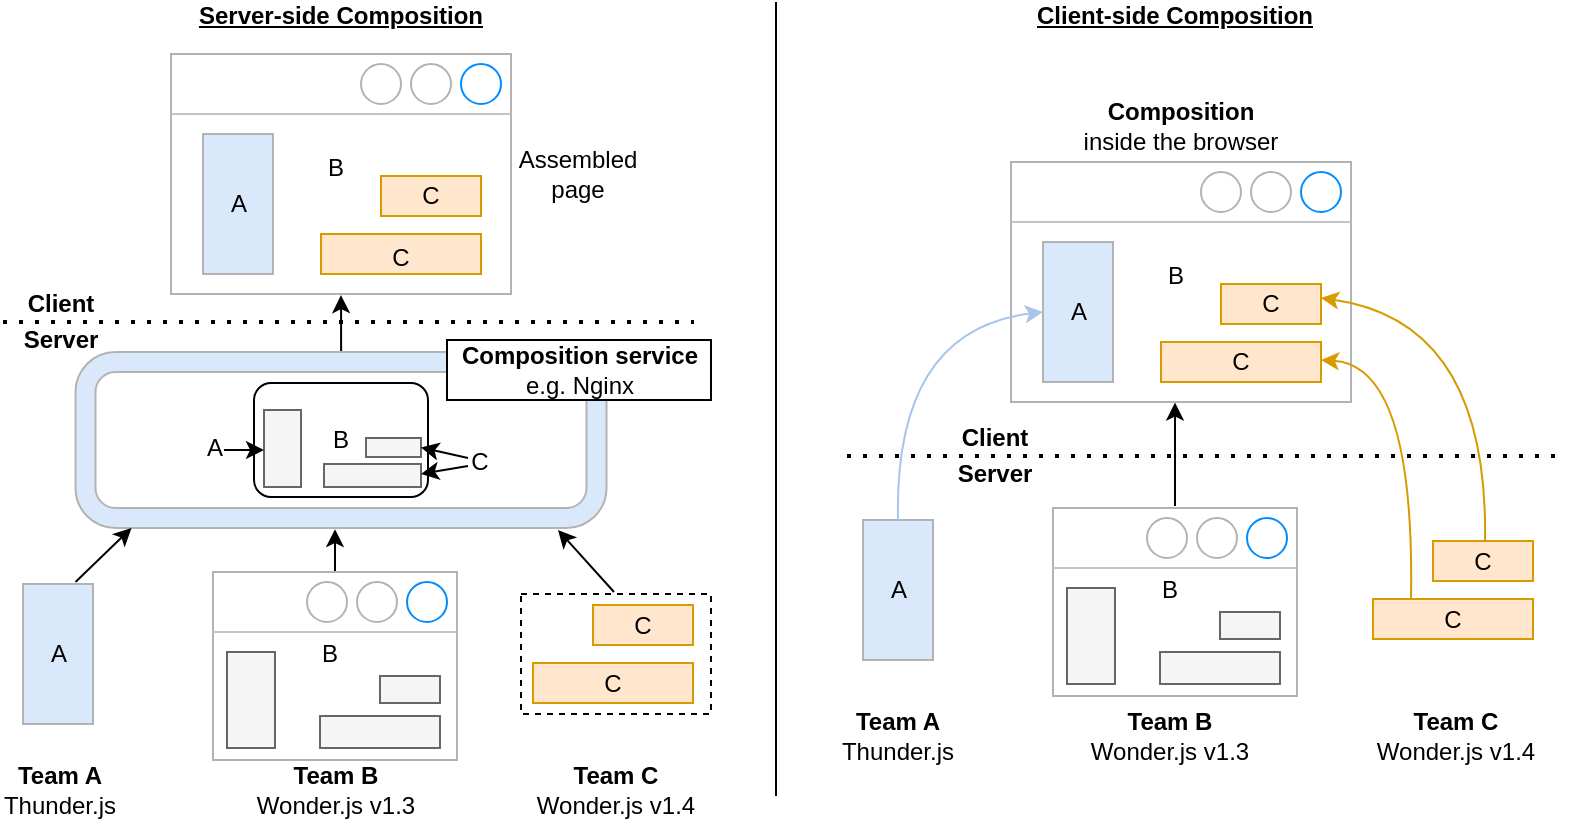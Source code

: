 <mxfile version="19.0.3" type="device"><diagram id="fwaqXe-doiTS001uNOTN" name="Page-1"><mxGraphModel dx="950" dy="494" grid="0" gridSize="10" guides="1" tooltips="1" connect="1" arrows="1" fold="1" page="1" pageScale="1" pageWidth="790" pageHeight="420" math="0" shadow="0"><root><mxCell id="0"/><mxCell id="1" parent="0"/><mxCell id="on7cBlf74n-kiwenyOoF-53" style="edgeStyle=orthogonalEdgeStyle;rounded=0;orthogonalLoop=1;jettySize=auto;html=1;" parent="1" source="on7cBlf74n-kiwenyOoF-2" edge="1"><mxGeometry relative="1" as="geometry"><mxPoint x="172.5" y="270.571" as="targetPoint"/></mxGeometry></mxCell><mxCell id="on7cBlf74n-kiwenyOoF-2" value="" style="strokeWidth=1;shadow=0;dashed=0;align=center;html=1;shape=mxgraph.mockup.containers.window;align=left;verticalAlign=top;spacingLeft=8;strokeColor2=#008cff;strokeColor3=#c4c4c4;fontColor=#666666;mainText=;fontSize=17;labelBackgroundColor=none;strokeColor=#B3B3B3;" parent="1" vertex="1"><mxGeometry x="111.5" y="292" width="122" height="94" as="geometry"/></mxCell><mxCell id="on7cBlf74n-kiwenyOoF-3" value="" style="rounded=0;whiteSpace=wrap;html=1;fontColor=#333333;strokeColor=#666666;fillColor=#f5f5f5;" parent="1" vertex="1"><mxGeometry x="118.5" y="332" width="24" height="48" as="geometry"/></mxCell><mxCell id="on7cBlf74n-kiwenyOoF-4" value="" style="rounded=0;whiteSpace=wrap;html=1;strokeColor=#666666;fillColor=#f5f5f5;fontColor=#333333;" parent="1" vertex="1"><mxGeometry x="195" y="344" width="30" height="13.5" as="geometry"/></mxCell><mxCell id="on7cBlf74n-kiwenyOoF-5" value="" style="rounded=0;whiteSpace=wrap;html=1;strokeColor=#666666;fillColor=#f5f5f5;fontColor=#333333;" parent="1" vertex="1"><mxGeometry x="165" y="364" width="60" height="16" as="geometry"/></mxCell><mxCell id="on7cBlf74n-kiwenyOoF-6" value="B" style="text;html=1;strokeColor=none;fillColor=none;align=center;verticalAlign=middle;whiteSpace=wrap;rounded=0;" parent="1" vertex="1"><mxGeometry x="160.5" y="325" width="18" height="16" as="geometry"/></mxCell><mxCell id="on7cBlf74n-kiwenyOoF-7" value="" style="rounded=0;whiteSpace=wrap;html=1;strokeColor=#d79b00;fillColor=#ffe6cc;" parent="1" vertex="1"><mxGeometry x="301.5" y="308.5" width="50" height="20" as="geometry"/></mxCell><mxCell id="on7cBlf74n-kiwenyOoF-8" value="" style="rounded=0;whiteSpace=wrap;html=1;strokeColor=#d79b00;fillColor=#ffe6cc;" parent="1" vertex="1"><mxGeometry x="271.5" y="337.5" width="80" height="20" as="geometry"/></mxCell><mxCell id="on7cBlf74n-kiwenyOoF-9" value="C" style="text;html=1;strokeColor=none;fillColor=#ffe6cc;align=center;verticalAlign=middle;whiteSpace=wrap;rounded=0;" parent="1" vertex="1"><mxGeometry x="319" y="312.5" width="15" height="12" as="geometry"/></mxCell><mxCell id="on7cBlf74n-kiwenyOoF-10" value="C" style="text;html=1;strokeColor=none;fillColor=#ffe6cc;align=center;verticalAlign=middle;whiteSpace=wrap;rounded=0;" parent="1" vertex="1"><mxGeometry x="304" y="341.5" width="15" height="12" as="geometry"/></mxCell><mxCell id="on7cBlf74n-kiwenyOoF-11" value="" style="rounded=0;whiteSpace=wrap;html=1;fontColor=#3399FF;strokeColor=#B3B3B3;fillColor=#DAE8FC;" parent="1" vertex="1"><mxGeometry x="16.5" y="298" width="35" height="70" as="geometry"/></mxCell><mxCell id="on7cBlf74n-kiwenyOoF-12" value="A" style="text;html=1;strokeColor=none;fillColor=none;align=center;verticalAlign=middle;whiteSpace=wrap;rounded=0;fontColor=#000000;" parent="1" vertex="1"><mxGeometry x="27.5" y="323.5" width="13" height="19" as="geometry"/></mxCell><mxCell id="on7cBlf74n-kiwenyOoF-13" value="" style="verticalLabelPosition=bottom;verticalAlign=top;html=1;shape=mxgraph.basic.rect;fillColor2=none;strokeWidth=1;size=20;indent=5;fillColor=none;dashed=1;" parent="1" vertex="1"><mxGeometry x="265.5" y="303" width="95" height="60" as="geometry"/></mxCell><mxCell id="on7cBlf74n-kiwenyOoF-14" value="" style="strokeWidth=1;shadow=0;dashed=0;align=center;html=1;shape=mxgraph.mockup.containers.window;align=left;verticalAlign=top;spacingLeft=8;strokeColor2=#008cff;strokeColor3=#c4c4c4;fontColor=#666666;mainText=;fontSize=17;labelBackgroundColor=none;strokeColor=#B3B3B3;" parent="1" vertex="1"><mxGeometry x="90.5" y="33" width="170" height="120" as="geometry"/></mxCell><mxCell id="on7cBlf74n-kiwenyOoF-15" value="" style="rounded=0;whiteSpace=wrap;html=1;fontColor=#3399FF;strokeColor=#B3B3B3;fillColor=#DAE8FC;" parent="1" vertex="1"><mxGeometry x="106.5" y="73" width="35" height="70" as="geometry"/></mxCell><mxCell id="on7cBlf74n-kiwenyOoF-16" value="" style="rounded=0;whiteSpace=wrap;html=1;strokeColor=#d79b00;fillColor=#ffe6cc;" parent="1" vertex="1"><mxGeometry x="195.5" y="94" width="50" height="20" as="geometry"/></mxCell><mxCell id="on7cBlf74n-kiwenyOoF-17" value="" style="rounded=0;whiteSpace=wrap;html=1;strokeColor=#d79b00;fillColor=#ffe6cc;" parent="1" vertex="1"><mxGeometry x="165.5" y="123" width="80" height="20" as="geometry"/></mxCell><mxCell id="on7cBlf74n-kiwenyOoF-18" value="A" style="text;html=1;strokeColor=none;fillColor=none;align=center;verticalAlign=middle;whiteSpace=wrap;rounded=0;fontColor=#000000;" parent="1" vertex="1"><mxGeometry x="117.5" y="98.5" width="13" height="19" as="geometry"/></mxCell><mxCell id="on7cBlf74n-kiwenyOoF-19" value="C" style="text;html=1;strokeColor=none;fillColor=#ffe6cc;align=center;verticalAlign=middle;whiteSpace=wrap;rounded=0;" parent="1" vertex="1"><mxGeometry x="213" y="98" width="15" height="12" as="geometry"/></mxCell><mxCell id="on7cBlf74n-kiwenyOoF-20" value="C" style="text;html=1;strokeColor=none;fillColor=#ffe6cc;align=center;verticalAlign=middle;whiteSpace=wrap;rounded=0;" parent="1" vertex="1"><mxGeometry x="198" y="129" width="15" height="12" as="geometry"/></mxCell><mxCell id="on7cBlf74n-kiwenyOoF-21" value="B" style="text;html=1;strokeColor=none;fillColor=none;align=center;verticalAlign=middle;whiteSpace=wrap;rounded=0;" parent="1" vertex="1"><mxGeometry x="163.5" y="82" width="18" height="16" as="geometry"/></mxCell><mxCell id="on7cBlf74n-kiwenyOoF-22" value="Assembled page" style="text;html=1;strokeColor=none;fillColor=none;align=center;verticalAlign=middle;whiteSpace=wrap;rounded=0;dashed=1;" parent="1" vertex="1"><mxGeometry x="260.5" y="77.5" width="65.5" height="31" as="geometry"/></mxCell><mxCell id="on7cBlf74n-kiwenyOoF-23" value="" style="endArrow=none;dashed=1;html=1;dashPattern=1 3;strokeWidth=2;rounded=0;" parent="1" edge="1"><mxGeometry width="50" height="50" relative="1" as="geometry"><mxPoint x="6.5" y="167" as="sourcePoint"/><mxPoint x="352" y="167" as="targetPoint"/></mxGeometry></mxCell><mxCell id="on7cBlf74n-kiwenyOoF-30" value="&lt;b&gt;Client&lt;/b&gt;" style="text;html=1;strokeColor=none;fillColor=none;align=center;verticalAlign=middle;whiteSpace=wrap;rounded=0;" parent="1" vertex="1"><mxGeometry x="10.5" y="148" width="49" height="19" as="geometry"/></mxCell><mxCell id="on7cBlf74n-kiwenyOoF-31" value="&lt;b&gt;Server&lt;/b&gt;" style="text;html=1;strokeColor=none;fillColor=none;align=center;verticalAlign=middle;whiteSpace=wrap;rounded=0;" parent="1" vertex="1"><mxGeometry x="10.5" y="166" width="49" height="19" as="geometry"/></mxCell><mxCell id="on7cBlf74n-kiwenyOoF-54" style="edgeStyle=orthogonalEdgeStyle;rounded=0;orthogonalLoop=1;jettySize=auto;html=1;entryX=0.5;entryY=0.963;entryDx=0;entryDy=0;entryPerimeter=0;" parent="1" source="on7cBlf74n-kiwenyOoF-32" edge="1"><mxGeometry relative="1" as="geometry"><mxPoint x="175.5" y="153.56" as="targetPoint"/></mxGeometry></mxCell><mxCell id="on7cBlf74n-kiwenyOoF-32" value="" style="verticalLabelPosition=bottom;verticalAlign=top;html=1;shape=mxgraph.basic.rounded_frame;dx=10;fillColor=#DAE8FC;strokeColor=#B3B3B3;" parent="1" vertex="1"><mxGeometry x="42.75" y="182" width="265.5" height="88" as="geometry"/></mxCell><mxCell id="on7cBlf74n-kiwenyOoF-40" value="" style="rounded=1;whiteSpace=wrap;html=1;" parent="1" vertex="1"><mxGeometry x="132" y="197.5" width="87" height="57" as="geometry"/></mxCell><mxCell id="on7cBlf74n-kiwenyOoF-41" value="B" style="text;html=1;strokeColor=none;fillColor=none;align=center;verticalAlign=middle;whiteSpace=wrap;rounded=0;" parent="1" vertex="1"><mxGeometry x="167" y="217.5" width="17" height="17" as="geometry"/></mxCell><mxCell id="on7cBlf74n-kiwenyOoF-42" value="" style="rounded=0;whiteSpace=wrap;html=1;fontColor=#333333;strokeColor=#666666;fillColor=#f5f5f5;" parent="1" vertex="1"><mxGeometry x="137" y="211" width="18.5" height="38.5" as="geometry"/></mxCell><mxCell id="on7cBlf74n-kiwenyOoF-43" value="" style="rounded=0;whiteSpace=wrap;html=1;strokeColor=#666666;fillColor=#f5f5f5;fontColor=#333333;" parent="1" vertex="1"><mxGeometry x="167" y="238" width="48.5" height="11.5" as="geometry"/></mxCell><mxCell id="on7cBlf74n-kiwenyOoF-44" value="" style="rounded=0;whiteSpace=wrap;html=1;strokeColor=#666666;fillColor=#f5f5f5;fontColor=#333333;" parent="1" vertex="1"><mxGeometry x="188" y="225" width="27.5" height="9.5" as="geometry"/></mxCell><mxCell id="on7cBlf74n-kiwenyOoF-45" value="" style="endArrow=classic;html=1;rounded=0;entryX=0;entryY=0.5;entryDx=0;entryDy=0;" parent="1" edge="1"><mxGeometry width="50" height="50" relative="1" as="geometry"><mxPoint x="117" y="231" as="sourcePoint"/><mxPoint x="137" y="231" as="targetPoint"/></mxGeometry></mxCell><mxCell id="on7cBlf74n-kiwenyOoF-46" value="A" style="text;html=1;strokeColor=none;fillColor=none;align=center;verticalAlign=middle;whiteSpace=wrap;rounded=0;" parent="1" vertex="1"><mxGeometry x="104" y="221" width="17" height="18.5" as="geometry"/></mxCell><mxCell id="on7cBlf74n-kiwenyOoF-47" value="" style="endArrow=classic;html=1;rounded=0;entryX=1;entryY=0.5;entryDx=0;entryDy=0;" parent="1" target="on7cBlf74n-kiwenyOoF-44" edge="1"><mxGeometry width="50" height="50" relative="1" as="geometry"><mxPoint x="239" y="235" as="sourcePoint"/><mxPoint x="147" y="241" as="targetPoint"/></mxGeometry></mxCell><mxCell id="on7cBlf74n-kiwenyOoF-49" value="" style="endArrow=classic;html=1;rounded=0;entryX=1;entryY=0.5;entryDx=0;entryDy=0;" parent="1" edge="1"><mxGeometry width="50" height="50" relative="1" as="geometry"><mxPoint x="239" y="239" as="sourcePoint"/><mxPoint x="215.5" y="243" as="targetPoint"/></mxGeometry></mxCell><mxCell id="on7cBlf74n-kiwenyOoF-50" value="C" style="text;html=1;strokeColor=none;fillColor=none;align=center;verticalAlign=middle;whiteSpace=wrap;rounded=0;" parent="1" vertex="1"><mxGeometry x="236.5" y="229" width="16" height="16" as="geometry"/></mxCell><mxCell id="on7cBlf74n-kiwenyOoF-51" value="" style="endArrow=classic;html=1;rounded=0;" parent="1" edge="1"><mxGeometry width="50" height="50" relative="1" as="geometry"><mxPoint x="42.75" y="297" as="sourcePoint"/><mxPoint x="70.75" y="270" as="targetPoint"/></mxGeometry></mxCell><mxCell id="on7cBlf74n-kiwenyOoF-52" value="" style="endArrow=classic;html=1;rounded=0;" parent="1" edge="1"><mxGeometry width="50" height="50" relative="1" as="geometry"><mxPoint x="312" y="302" as="sourcePoint"/><mxPoint x="284" y="271" as="targetPoint"/></mxGeometry></mxCell><mxCell id="on7cBlf74n-kiwenyOoF-55" value="&lt;b&gt;Composition service&lt;/b&gt;&lt;br&gt;e.g. Nginx" style="text;html=1;strokeColor=default;fillColor=default;align=center;verticalAlign=middle;whiteSpace=wrap;rounded=0;" parent="1" vertex="1"><mxGeometry x="228.5" y="176" width="132" height="30" as="geometry"/></mxCell><mxCell id="on7cBlf74n-kiwenyOoF-56" style="edgeStyle=orthogonalEdgeStyle;rounded=0;orthogonalLoop=1;jettySize=auto;html=1;" parent="1" edge="1"><mxGeometry relative="1" as="geometry"><mxPoint x="592.5" y="207.286" as="targetPoint"/><mxPoint x="592.5" y="259" as="sourcePoint"/></mxGeometry></mxCell><mxCell id="on7cBlf74n-kiwenyOoF-57" value="" style="strokeWidth=1;shadow=0;dashed=0;align=center;html=1;shape=mxgraph.mockup.containers.window;align=left;verticalAlign=top;spacingLeft=8;strokeColor2=#008cff;strokeColor3=#c4c4c4;fontColor=#666666;mainText=;fontSize=17;labelBackgroundColor=none;strokeColor=#B3B3B3;" parent="1" vertex="1"><mxGeometry x="531.5" y="260" width="122" height="94" as="geometry"/></mxCell><mxCell id="on7cBlf74n-kiwenyOoF-58" value="" style="rounded=0;whiteSpace=wrap;html=1;fontColor=#333333;strokeColor=#666666;fillColor=#f5f5f5;" parent="1" vertex="1"><mxGeometry x="538.5" y="300" width="24" height="48" as="geometry"/></mxCell><mxCell id="on7cBlf74n-kiwenyOoF-59" value="" style="rounded=0;whiteSpace=wrap;html=1;strokeColor=#666666;fillColor=#f5f5f5;fontColor=#333333;" parent="1" vertex="1"><mxGeometry x="615" y="312" width="30" height="13.5" as="geometry"/></mxCell><mxCell id="on7cBlf74n-kiwenyOoF-60" value="" style="rounded=0;whiteSpace=wrap;html=1;strokeColor=#666666;fillColor=#f5f5f5;fontColor=#333333;" parent="1" vertex="1"><mxGeometry x="585" y="332" width="60" height="16" as="geometry"/></mxCell><mxCell id="on7cBlf74n-kiwenyOoF-61" value="B" style="text;html=1;strokeColor=none;fillColor=none;align=center;verticalAlign=middle;whiteSpace=wrap;rounded=0;" parent="1" vertex="1"><mxGeometry x="580.5" y="293" width="18" height="16" as="geometry"/></mxCell><mxCell id="on7cBlf74n-kiwenyOoF-62" value="" style="rounded=0;whiteSpace=wrap;html=1;strokeColor=#d79b00;fillColor=#ffe6cc;" parent="1" vertex="1"><mxGeometry x="721.5" y="276.5" width="50" height="20" as="geometry"/></mxCell><mxCell id="on7cBlf74n-kiwenyOoF-63" value="" style="rounded=0;whiteSpace=wrap;html=1;strokeColor=#d79b00;fillColor=#ffe6cc;" parent="1" vertex="1"><mxGeometry x="691.5" y="305.5" width="80" height="20" as="geometry"/></mxCell><mxCell id="on7cBlf74n-kiwenyOoF-64" value="C" style="text;html=1;strokeColor=none;fillColor=#ffe6cc;align=center;verticalAlign=middle;whiteSpace=wrap;rounded=0;" parent="1" vertex="1"><mxGeometry x="739" y="280.5" width="15" height="12" as="geometry"/></mxCell><mxCell id="on7cBlf74n-kiwenyOoF-65" value="C" style="text;html=1;strokeColor=none;fillColor=#ffe6cc;align=center;verticalAlign=middle;whiteSpace=wrap;rounded=0;" parent="1" vertex="1"><mxGeometry x="724" y="309.5" width="15" height="12" as="geometry"/></mxCell><mxCell id="on7cBlf74n-kiwenyOoF-66" value="" style="rounded=0;whiteSpace=wrap;html=1;fontColor=#3399FF;strokeColor=#B3B3B3;fillColor=#DAE8FC;" parent="1" vertex="1"><mxGeometry x="436.5" y="266" width="35" height="70" as="geometry"/></mxCell><mxCell id="on7cBlf74n-kiwenyOoF-67" value="A" style="text;html=1;strokeColor=none;fillColor=none;align=center;verticalAlign=middle;whiteSpace=wrap;rounded=0;fontColor=#000000;" parent="1" vertex="1"><mxGeometry x="447.5" y="291.5" width="13" height="19" as="geometry"/></mxCell><mxCell id="on7cBlf74n-kiwenyOoF-69" value="" style="strokeWidth=1;shadow=0;dashed=0;align=center;html=1;shape=mxgraph.mockup.containers.window;align=left;verticalAlign=top;spacingLeft=8;strokeColor2=#008cff;strokeColor3=#c4c4c4;fontColor=#666666;mainText=;fontSize=17;labelBackgroundColor=none;strokeColor=#B3B3B3;" parent="1" vertex="1"><mxGeometry x="510.5" y="87" width="170" height="120" as="geometry"/></mxCell><mxCell id="on7cBlf74n-kiwenyOoF-70" value="" style="rounded=0;whiteSpace=wrap;html=1;fontColor=#3399FF;strokeColor=#B3B3B3;fillColor=#DAE8FC;" parent="1" vertex="1"><mxGeometry x="526.5" y="127" width="35" height="70" as="geometry"/></mxCell><mxCell id="on7cBlf74n-kiwenyOoF-71" value="" style="rounded=0;whiteSpace=wrap;html=1;strokeColor=#d79b00;fillColor=#ffe6cc;" parent="1" vertex="1"><mxGeometry x="615.5" y="148" width="50" height="20" as="geometry"/></mxCell><mxCell id="on7cBlf74n-kiwenyOoF-72" value="" style="rounded=0;whiteSpace=wrap;html=1;strokeColor=#d79b00;fillColor=#ffe6cc;" parent="1" vertex="1"><mxGeometry x="585.5" y="177" width="80" height="20" as="geometry"/></mxCell><mxCell id="on7cBlf74n-kiwenyOoF-73" value="A" style="text;html=1;strokeColor=none;fillColor=none;align=center;verticalAlign=middle;whiteSpace=wrap;rounded=0;fontColor=#000000;" parent="1" vertex="1"><mxGeometry x="537.5" y="152.5" width="13" height="19" as="geometry"/></mxCell><mxCell id="on7cBlf74n-kiwenyOoF-74" value="C" style="text;html=1;strokeColor=none;fillColor=#ffe6cc;align=center;verticalAlign=middle;whiteSpace=wrap;rounded=0;" parent="1" vertex="1"><mxGeometry x="633" y="152" width="15" height="12" as="geometry"/></mxCell><mxCell id="on7cBlf74n-kiwenyOoF-75" value="C" style="text;html=1;strokeColor=none;fillColor=#ffe6cc;align=center;verticalAlign=middle;whiteSpace=wrap;rounded=0;" parent="1" vertex="1"><mxGeometry x="618" y="181" width="15" height="12" as="geometry"/></mxCell><mxCell id="on7cBlf74n-kiwenyOoF-76" value="B" style="text;html=1;strokeColor=none;fillColor=none;align=center;verticalAlign=middle;whiteSpace=wrap;rounded=0;" parent="1" vertex="1"><mxGeometry x="583.5" y="136" width="18" height="16" as="geometry"/></mxCell><mxCell id="on7cBlf74n-kiwenyOoF-77" value="&lt;b&gt;Composition&lt;/b&gt;&lt;br&gt;inside the browser" style="text;html=1;strokeColor=none;fillColor=none;align=center;verticalAlign=middle;whiteSpace=wrap;rounded=0;dashed=1;" parent="1" vertex="1"><mxGeometry x="525" y="53" width="141" height="31" as="geometry"/></mxCell><mxCell id="on7cBlf74n-kiwenyOoF-78" value="" style="endArrow=none;dashed=1;html=1;dashPattern=1 3;strokeWidth=2;rounded=0;" parent="1" edge="1"><mxGeometry width="50" height="50" relative="1" as="geometry"><mxPoint x="428.5" y="234" as="sourcePoint"/><mxPoint x="788.5" y="234" as="targetPoint"/></mxGeometry></mxCell><mxCell id="on7cBlf74n-kiwenyOoF-79" value="" style="curved=1;endArrow=classic;html=1;rounded=0;strokeColor=#D79B00;" parent="1" edge="1"><mxGeometry width="50" height="50" relative="1" as="geometry"><mxPoint x="747.5" y="277" as="sourcePoint"/><mxPoint x="665.5" y="155" as="targetPoint"/><Array as="points"><mxPoint x="749.5" y="167"/></Array></mxGeometry></mxCell><mxCell id="on7cBlf74n-kiwenyOoF-80" value="" style="curved=1;endArrow=classic;html=1;rounded=0;strokeColor=#D79B00;" parent="1" edge="1"><mxGeometry width="50" height="50" relative="1" as="geometry"><mxPoint x="710.5" y="305" as="sourcePoint"/><mxPoint x="665.5" y="186" as="targetPoint"/><Array as="points"><mxPoint x="712.5" y="189"/></Array></mxGeometry></mxCell><mxCell id="on7cBlf74n-kiwenyOoF-81" value="" style="curved=1;endArrow=classic;html=1;rounded=0;strokeColor=#A9C4EB;exitX=0.5;exitY=0;exitDx=0;exitDy=0;entryX=0;entryY=0.5;entryDx=0;entryDy=0;" parent="1" source="on7cBlf74n-kiwenyOoF-66" target="on7cBlf74n-kiwenyOoF-70" edge="1"><mxGeometry width="50" height="50" relative="1" as="geometry"><mxPoint x="667.5" y="308" as="sourcePoint"/><mxPoint x="717.5" y="258" as="targetPoint"/><Array as="points"><mxPoint x="452" y="171"/></Array></mxGeometry></mxCell><mxCell id="on7cBlf74n-kiwenyOoF-82" value="&lt;b&gt;Team A&lt;/b&gt;&lt;br&gt;Thunder.js" style="text;html=1;strokeColor=none;fillColor=none;align=center;verticalAlign=middle;whiteSpace=wrap;rounded=0;" parent="1" vertex="1"><mxGeometry x="424" y="359" width="60" height="30" as="geometry"/></mxCell><mxCell id="on7cBlf74n-kiwenyOoF-83" value="&lt;b&gt;Team B&lt;/b&gt;&lt;br&gt;Wonder.js v1.3" style="text;html=1;strokeColor=none;fillColor=none;align=center;verticalAlign=middle;whiteSpace=wrap;rounded=0;" parent="1" vertex="1"><mxGeometry x="546.5" y="359" width="86" height="30" as="geometry"/></mxCell><mxCell id="on7cBlf74n-kiwenyOoF-84" value="&lt;b&gt;Team C&lt;/b&gt;&lt;br&gt;Wonder.js v1.4" style="text;html=1;strokeColor=none;fillColor=none;align=center;verticalAlign=middle;whiteSpace=wrap;rounded=0;" parent="1" vertex="1"><mxGeometry x="690" y="359" width="86" height="30" as="geometry"/></mxCell><mxCell id="on7cBlf74n-kiwenyOoF-85" value="&lt;b&gt;Client&lt;/b&gt;" style="text;html=1;strokeColor=none;fillColor=none;align=center;verticalAlign=middle;whiteSpace=wrap;rounded=0;" parent="1" vertex="1"><mxGeometry x="477.5" y="215" width="49" height="19" as="geometry"/></mxCell><mxCell id="on7cBlf74n-kiwenyOoF-86" value="&lt;b&gt;Server&lt;/b&gt;" style="text;html=1;strokeColor=none;fillColor=none;align=center;verticalAlign=middle;whiteSpace=wrap;rounded=0;" parent="1" vertex="1"><mxGeometry x="477.5" y="233" width="49" height="19" as="geometry"/></mxCell><mxCell id="on7cBlf74n-kiwenyOoF-87" value="&lt;b&gt;&lt;u&gt;Server-side Composition&lt;/u&gt;&lt;/b&gt;" style="text;html=1;strokeColor=none;fillColor=none;align=center;verticalAlign=middle;whiteSpace=wrap;rounded=0;" parent="1" vertex="1"><mxGeometry x="93.25" y="6" width="164.5" height="16" as="geometry"/></mxCell><mxCell id="on7cBlf74n-kiwenyOoF-88" value="&lt;b&gt;&lt;u&gt;Client-side Composition&lt;/u&gt;&lt;/b&gt;" style="text;html=1;strokeColor=none;fillColor=none;align=center;verticalAlign=middle;whiteSpace=wrap;rounded=0;" parent="1" vertex="1"><mxGeometry x="510.25" y="6" width="164.5" height="16" as="geometry"/></mxCell><mxCell id="on7cBlf74n-kiwenyOoF-89" value="" style="endArrow=none;html=1;rounded=0;" parent="1" edge="1"><mxGeometry width="50" height="50" relative="1" as="geometry"><mxPoint x="393" y="404" as="sourcePoint"/><mxPoint x="393" y="7" as="targetPoint"/></mxGeometry></mxCell><mxCell id="EYlqEK2yDLBGgl4zIRDy-1" value="&lt;b&gt;Team A&lt;/b&gt;&lt;br&gt;Thunder.js" style="text;html=1;strokeColor=none;fillColor=none;align=center;verticalAlign=middle;whiteSpace=wrap;rounded=0;" parent="1" vertex="1"><mxGeometry x="5" y="386" width="60" height="30" as="geometry"/></mxCell><mxCell id="EYlqEK2yDLBGgl4zIRDy-2" value="&lt;b&gt;Team B&lt;/b&gt;&lt;br&gt;Wonder.js v1.3" style="text;html=1;strokeColor=none;fillColor=none;align=center;verticalAlign=middle;whiteSpace=wrap;rounded=0;" parent="1" vertex="1"><mxGeometry x="129.5" y="386" width="86" height="30" as="geometry"/></mxCell><mxCell id="EYlqEK2yDLBGgl4zIRDy-3" value="&lt;b&gt;Team C&lt;/b&gt;&lt;br&gt;Wonder.js v1.4" style="text;html=1;strokeColor=none;fillColor=none;align=center;verticalAlign=middle;whiteSpace=wrap;rounded=0;" parent="1" vertex="1"><mxGeometry x="270" y="386" width="86" height="30" as="geometry"/></mxCell></root></mxGraphModel></diagram></mxfile>